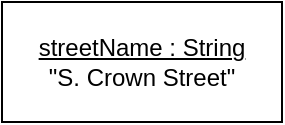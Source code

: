 <mxfile version="21.6.5" type="device">
  <diagram name="Page-1" id="lNdpVFLfJSh90rTv4UrW">
    <mxGraphModel dx="864" dy="495" grid="1" gridSize="10" guides="1" tooltips="1" connect="1" arrows="1" fold="1" page="1" pageScale="1" pageWidth="1169" pageHeight="827" math="0" shadow="0">
      <root>
        <mxCell id="0" />
        <mxCell id="1" parent="0" />
        <mxCell id="fgJSJdpuxcF3Wbqb0ntG-1" value="&lt;u&gt;streetName : String&lt;br&gt;&lt;/u&gt;&quot;S. Crown Street&quot;" style="fontStyle=0;html=1;whiteSpace=wrap;" vertex="1" parent="1">
          <mxGeometry width="140" height="60" as="geometry" />
        </mxCell>
      </root>
    </mxGraphModel>
  </diagram>
</mxfile>
